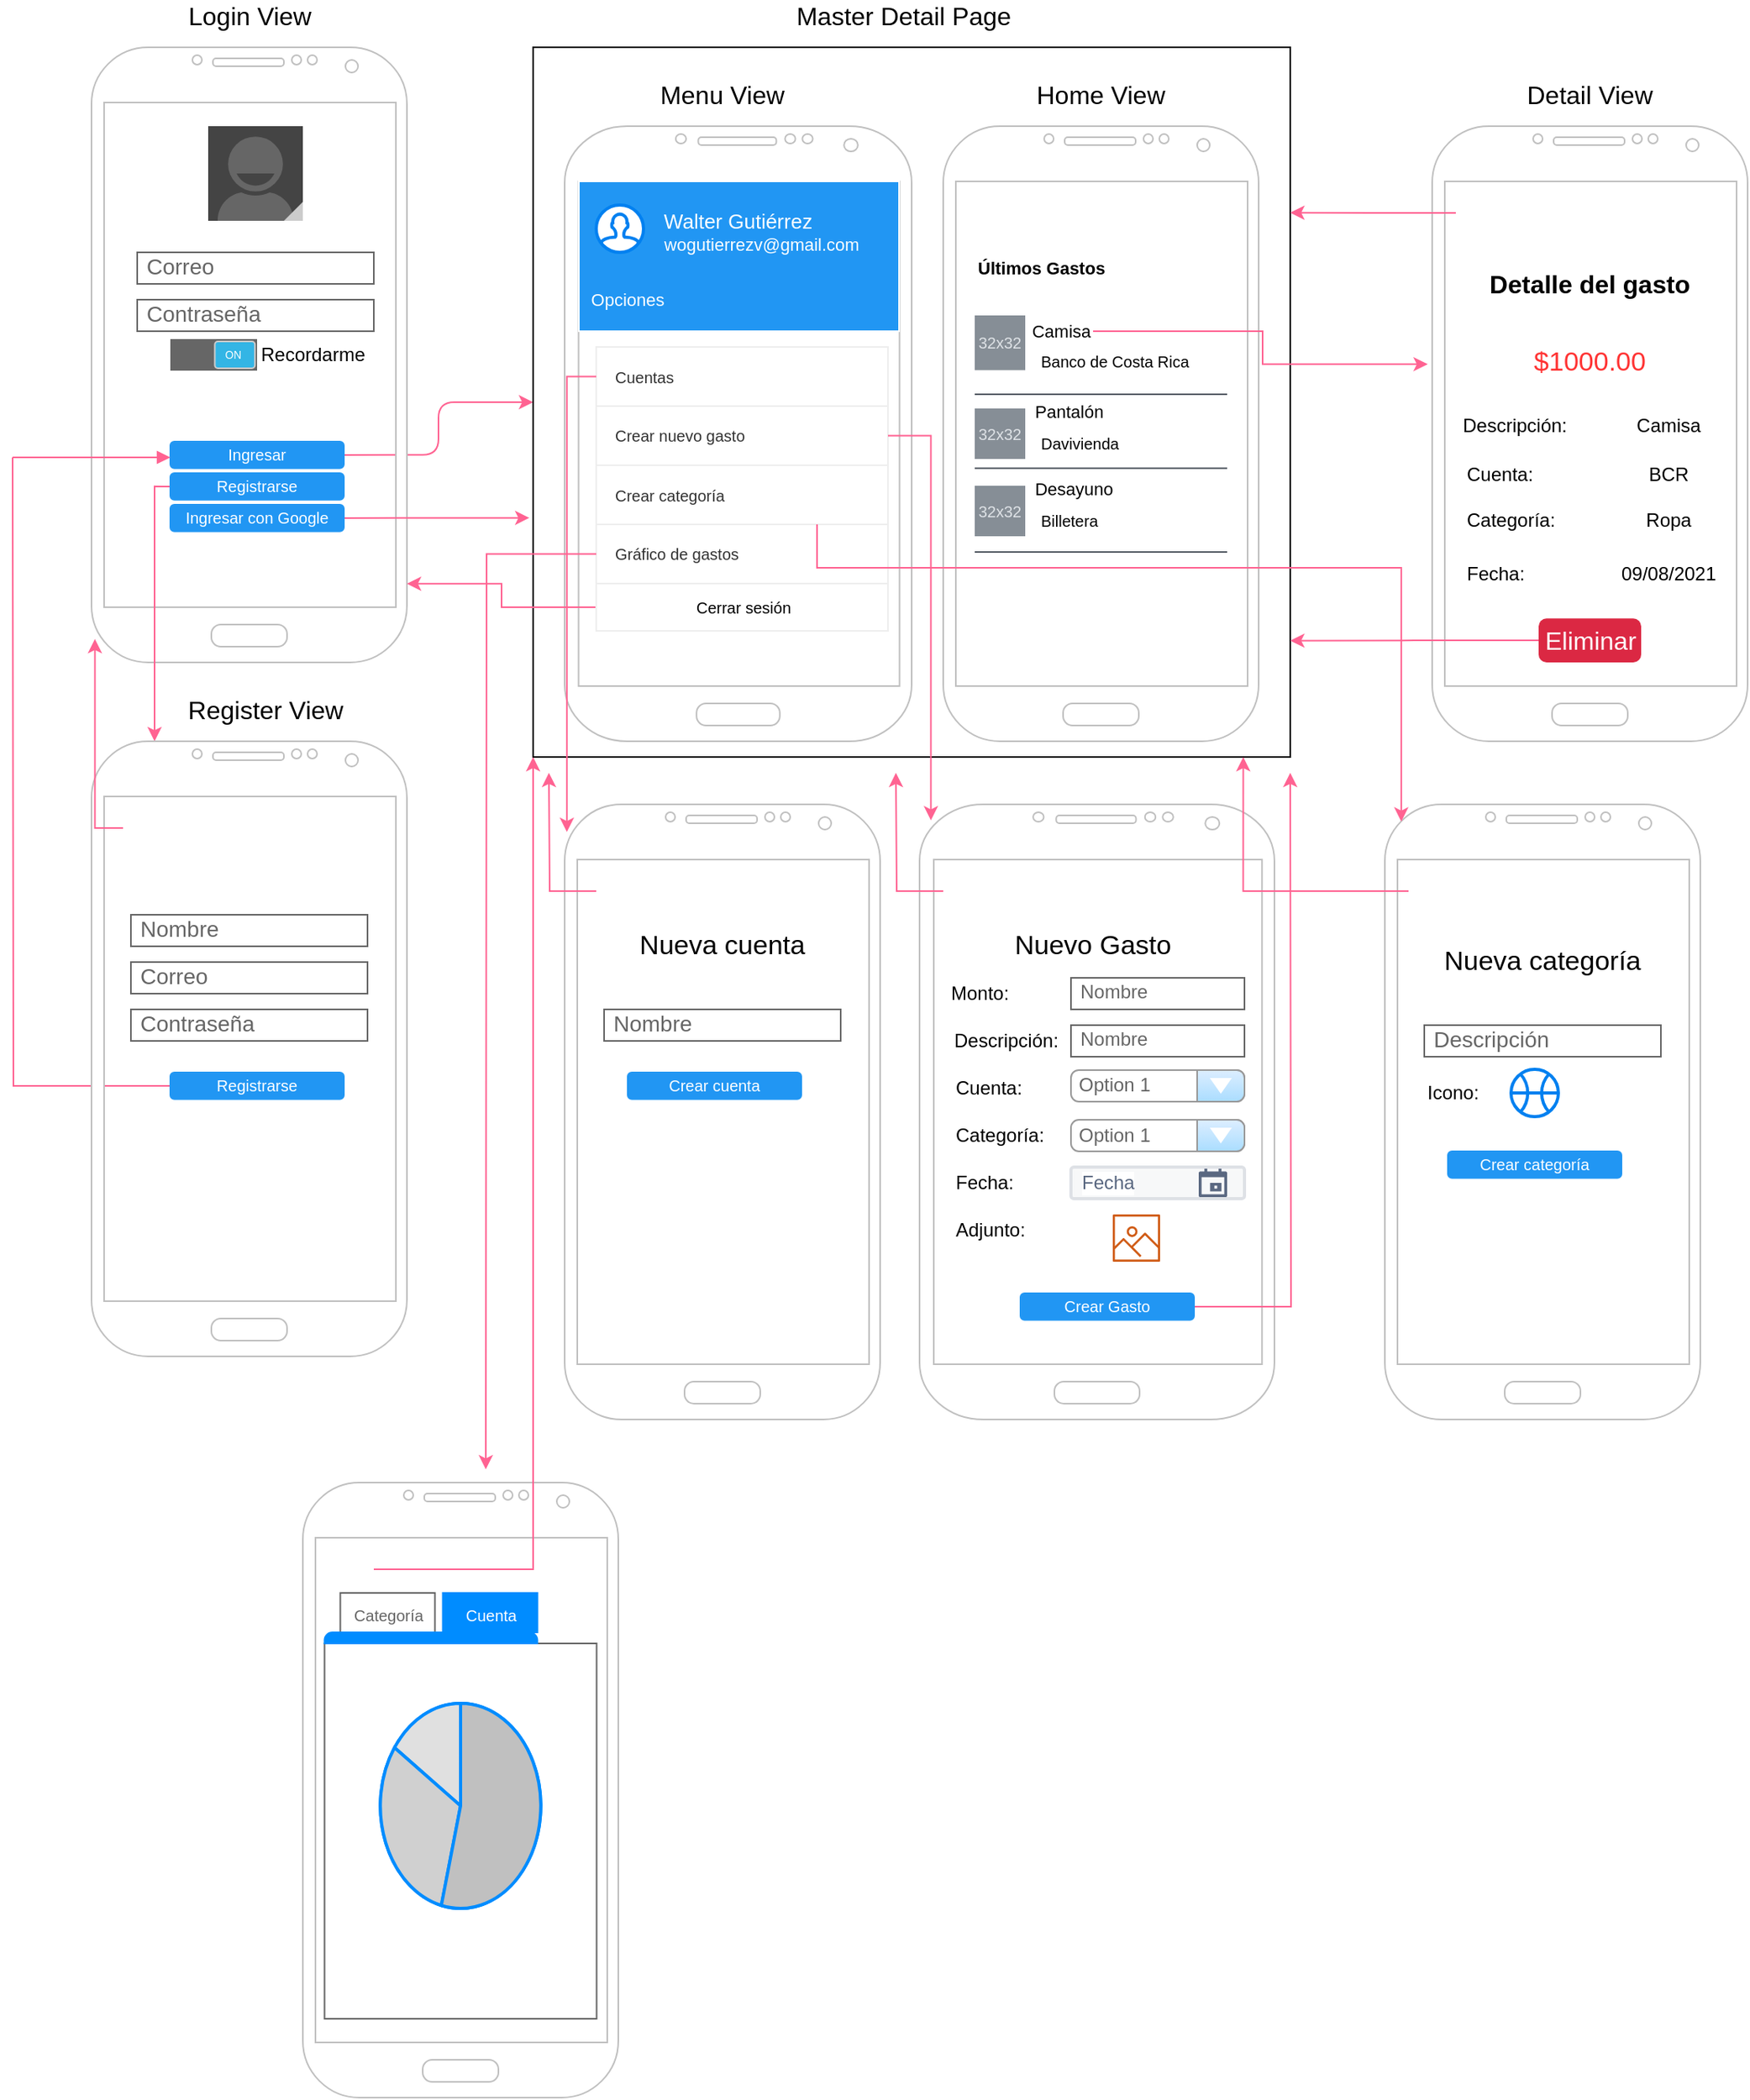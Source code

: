 <mxfile version="14.9.5" type="google"><diagram id="17ckjsf1trO65DXm7ldM" name="Proyecto Xamarin"><mxGraphModel dx="1152" dy="635" grid="1" gridSize="10" guides="1" tooltips="1" connect="1" arrows="1" fold="1" page="1" pageScale="1" pageWidth="1169" pageHeight="827" math="0" shadow="0"><root><mxCell id="0"/><mxCell id="1" parent="0"/><mxCell id="RorfYPa4QlDWnEFGYBEQ-38" value="" style="edgeStyle=orthogonalEdgeStyle;curved=0;rounded=1;sketch=0;orthogonalLoop=1;jettySize=auto;html=1;strokeColor=#FF6392;exitX=1;exitY=0.5;exitDx=0;exitDy=0;" edge="1" parent="1" source="RorfYPa4QlDWnEFGYBEQ-14" target="RorfYPa4QlDWnEFGYBEQ-37"><mxGeometry relative="1" as="geometry"/></mxCell><mxCell id="RorfYPa4QlDWnEFGYBEQ-4" value="" style="verticalLabelPosition=bottom;verticalAlign=top;html=1;shadow=0;dashed=0;strokeWidth=1;shape=mxgraph.android.phone2;strokeColor=#c0c0c0;" vertex="1" parent="1"><mxGeometry x="70" y="90" width="200" height="390" as="geometry"/></mxCell><mxCell id="RorfYPa4QlDWnEFGYBEQ-9" value="Correo" style="strokeWidth=1;shadow=0;dashed=0;align=center;html=1;shape=mxgraph.mockup.text.textBox;fontColor=#666666;align=left;fontSize=14;spacingLeft=4;spacingTop=-3;strokeColor=#666666;mainText=" vertex="1" parent="1"><mxGeometry x="99" y="220" width="150" height="20" as="geometry"/></mxCell><mxCell id="RorfYPa4QlDWnEFGYBEQ-10" value="Contraseña" style="strokeWidth=1;shadow=0;dashed=0;align=center;html=1;shape=mxgraph.mockup.text.textBox;fontColor=#666666;align=left;fontSize=14;spacingLeft=4;spacingTop=-3;strokeColor=#666666;mainText=" vertex="1" parent="1"><mxGeometry x="99" y="250" width="150" height="20" as="geometry"/></mxCell><mxCell id="RorfYPa4QlDWnEFGYBEQ-11" value="" style="verticalLabelPosition=bottom;verticalAlign=top;html=1;shadow=0;dashed=0;strokeWidth=1;shape=mxgraph.android.contact_badge_normal;" vertex="1" parent="1"><mxGeometry x="144" y="140" width="60" height="60" as="geometry"/></mxCell><mxCell id="RorfYPa4QlDWnEFGYBEQ-12" value="" style="verticalLabelPosition=bottom;verticalAlign=top;html=1;shadow=0;dashed=0;strokeWidth=1;shape=mxgraph.android.switch_on;fillColor=#666666;" vertex="1" parent="1"><mxGeometry x="120" y="275" width="55" height="20" as="geometry"/></mxCell><mxCell id="RorfYPa4QlDWnEFGYBEQ-13" value="Recordarme" style="text;html=1;strokeColor=none;fillColor=none;align=center;verticalAlign=middle;whiteSpace=wrap;rounded=0;" vertex="1" parent="1"><mxGeometry x="180" y="275" width="61" height="20" as="geometry"/></mxCell><mxCell id="RorfYPa4QlDWnEFGYBEQ-14" value="Ingresar" style="rounded=1;html=1;shadow=0;dashed=0;whiteSpace=wrap;fontSize=10;align=center;fontColor=#ffffff;fillColor=#2196f3;strokeColor=#2196f3;" vertex="1" parent="1"><mxGeometry x="120" y="340" width="110" height="16.88" as="geometry"/></mxCell><mxCell id="RorfYPa4QlDWnEFGYBEQ-134" style="edgeStyle=orthogonalEdgeStyle;rounded=0;sketch=0;orthogonalLoop=1;jettySize=auto;html=1;exitX=0;exitY=0.5;exitDx=0;exitDy=0;entryX=0.2;entryY=0;entryDx=0;entryDy=0;entryPerimeter=0;fontSize=17;fontColor=#000000;endArrow=classic;endFill=1;strokeColor=#FF6392;strokeWidth=1;verticalAlign=top;" edge="1" parent="1" source="RorfYPa4QlDWnEFGYBEQ-15" target="RorfYPa4QlDWnEFGYBEQ-27"><mxGeometry relative="1" as="geometry"><Array as="points"><mxPoint x="110" y="368"/></Array></mxGeometry></mxCell><mxCell id="RorfYPa4QlDWnEFGYBEQ-15" value="Registrarse" style="rounded=1;html=1;shadow=0;dashed=0;whiteSpace=wrap;fontSize=10;align=center;fontColor=#ffffff;fillColor=#2196f3;strokeColor=#2196f3;" vertex="1" parent="1"><mxGeometry x="120" y="360" width="110" height="16.88" as="geometry"/></mxCell><mxCell id="RorfYPa4QlDWnEFGYBEQ-70" style="edgeStyle=orthogonalEdgeStyle;curved=0;rounded=1;sketch=0;orthogonalLoop=1;jettySize=auto;html=1;exitX=1;exitY=0.5;exitDx=0;exitDy=0;entryX=-0.005;entryY=0.663;entryDx=0;entryDy=0;entryPerimeter=0;fontSize=11;fontColor=#FFFFFF;strokeColor=#FF6392;" edge="1" parent="1" source="RorfYPa4QlDWnEFGYBEQ-16" target="RorfYPa4QlDWnEFGYBEQ-37"><mxGeometry relative="1" as="geometry"/></mxCell><mxCell id="RorfYPa4QlDWnEFGYBEQ-16" value="Ingresar con Google" style="rounded=1;html=1;shadow=0;dashed=0;whiteSpace=wrap;fontSize=10;align=center;fontColor=#ffffff;fillColor=#2196f3;strokeColor=#2196f3;" vertex="1" parent="1"><mxGeometry x="120" y="380" width="110" height="16.88" as="geometry"/></mxCell><mxCell id="RorfYPa4QlDWnEFGYBEQ-20" value="Correo" style="strokeWidth=1;shadow=0;dashed=0;align=center;html=1;shape=mxgraph.mockup.text.textBox;fontColor=#666666;align=left;fontSize=14;spacingLeft=4;spacingTop=-3;strokeColor=#666666;mainText=" vertex="1" parent="1"><mxGeometry x="95" y="670" width="150" height="20" as="geometry"/></mxCell><mxCell id="RorfYPa4QlDWnEFGYBEQ-21" value="Contraseña" style="strokeWidth=1;shadow=0;dashed=0;align=center;html=1;shape=mxgraph.mockup.text.textBox;fontColor=#666666;align=left;fontSize=14;spacingLeft=4;spacingTop=-3;strokeColor=#666666;mainText=" vertex="1" parent="1"><mxGeometry x="95" y="700" width="150" height="20" as="geometry"/></mxCell><mxCell id="RorfYPa4QlDWnEFGYBEQ-116" style="edgeStyle=orthogonalEdgeStyle;rounded=0;sketch=0;orthogonalLoop=1;jettySize=auto;html=1;fontSize=16;fontColor=#000000;endArrow=none;endFill=0;strokeColor=#FF6392;strokeWidth=1;verticalAlign=top;" edge="1" parent="1" source="RorfYPa4QlDWnEFGYBEQ-22"><mxGeometry relative="1" as="geometry"><mxPoint x="20" y="350" as="targetPoint"/></mxGeometry></mxCell><mxCell id="RorfYPa4QlDWnEFGYBEQ-22" value="Registrarse" style="rounded=1;html=1;shadow=0;dashed=0;whiteSpace=wrap;fontSize=10;align=center;fontColor=#ffffff;fillColor=#2196f3;strokeColor=#2196f3;" vertex="1" parent="1"><mxGeometry x="120" y="740" width="110" height="16.88" as="geometry"/></mxCell><mxCell id="RorfYPa4QlDWnEFGYBEQ-26" value="Login View" style="text;html=1;strokeColor=none;fillColor=none;align=center;verticalAlign=middle;whiteSpace=wrap;rounded=0;fontSize=16;" vertex="1" parent="1"><mxGeometry x="122.5" y="60" width="95" height="20" as="geometry"/></mxCell><mxCell id="RorfYPa4QlDWnEFGYBEQ-27" value="" style="verticalLabelPosition=bottom;verticalAlign=top;html=1;shadow=0;dashed=0;strokeWidth=1;shape=mxgraph.android.phone2;strokeColor=#c0c0c0;" vertex="1" parent="1"><mxGeometry x="70" y="530" width="200" height="390" as="geometry"/></mxCell><mxCell id="RorfYPa4QlDWnEFGYBEQ-30" value="Register View" style="text;html=1;strokeColor=none;fillColor=none;align=center;verticalAlign=middle;whiteSpace=wrap;rounded=0;fontSize=16;" vertex="1" parent="1"><mxGeometry x="122.5" y="500" width="115" height="20" as="geometry"/></mxCell><mxCell id="RorfYPa4QlDWnEFGYBEQ-37" value="" style="html=1;rounded=0;labelBackgroundColor=none;sketch=0;fillColor=none;" vertex="1" parent="1"><mxGeometry x="350" y="90" width="480" height="450" as="geometry"/></mxCell><mxCell id="RorfYPa4QlDWnEFGYBEQ-39" value="Master Detail Page" style="text;html=1;strokeColor=none;fillColor=none;align=center;verticalAlign=middle;whiteSpace=wrap;rounded=0;labelBackgroundColor=none;sketch=0;fontSize=16;" vertex="1" parent="1"><mxGeometry x="505" y="60" width="160" height="20" as="geometry"/></mxCell><mxCell id="RorfYPa4QlDWnEFGYBEQ-41" value="" style="verticalLabelPosition=bottom;verticalAlign=top;html=1;shadow=0;dashed=0;strokeWidth=1;shape=mxgraph.android.phone2;strokeColor=#c0c0c0;rounded=0;labelBackgroundColor=none;sketch=0;fontSize=16;" vertex="1" parent="1"><mxGeometry x="370" y="140" width="220" height="390" as="geometry"/></mxCell><mxCell id="RorfYPa4QlDWnEFGYBEQ-42" value="" style="verticalLabelPosition=bottom;verticalAlign=top;html=1;shadow=0;dashed=0;strokeWidth=1;shape=mxgraph.android.phone2;strokeColor=#c0c0c0;rounded=0;labelBackgroundColor=none;sketch=0;fontSize=16;" vertex="1" parent="1"><mxGeometry x="610" y="140" width="200" height="390" as="geometry"/></mxCell><mxCell id="RorfYPa4QlDWnEFGYBEQ-43" style="edgeStyle=orthogonalEdgeStyle;curved=0;rounded=1;sketch=0;orthogonalLoop=1;jettySize=auto;html=1;exitX=0.5;exitY=1;exitDx=0;exitDy=0;fontSize=16;strokeColor=#FF6392;" edge="1" parent="1" source="RorfYPa4QlDWnEFGYBEQ-39" target="RorfYPa4QlDWnEFGYBEQ-39"><mxGeometry relative="1" as="geometry"/></mxCell><mxCell id="RorfYPa4QlDWnEFGYBEQ-44" value="Menu View" style="text;html=1;strokeColor=none;fillColor=none;align=center;verticalAlign=middle;whiteSpace=wrap;rounded=0;labelBackgroundColor=none;sketch=0;fontSize=16;" vertex="1" parent="1"><mxGeometry x="420" y="110" width="100" height="20" as="geometry"/></mxCell><mxCell id="RorfYPa4QlDWnEFGYBEQ-45" value="Home View" style="text;html=1;strokeColor=none;fillColor=none;align=center;verticalAlign=middle;whiteSpace=wrap;rounded=0;labelBackgroundColor=none;sketch=0;fontSize=16;" vertex="1" parent="1"><mxGeometry x="660" y="110" width="100" height="20" as="geometry"/></mxCell><mxCell id="RorfYPa4QlDWnEFGYBEQ-68" value="" style="rounded=0;whiteSpace=wrap;html=1;labelBackgroundColor=none;sketch=0;fontSize=11;strokeColor=#FFFFFF;fillColor=#2196f3;" vertex="1" parent="1"><mxGeometry x="379" y="175" width="203" height="95" as="geometry"/></mxCell><mxCell id="RorfYPa4QlDWnEFGYBEQ-63" value="Walter Gutiérrez" style="text;html=1;strokeColor=none;fillColor=none;align=center;verticalAlign=middle;whiteSpace=wrap;rounded=0;labelBackgroundColor=none;sketch=0;fontSize=13;fontColor=#FFFFFF;" vertex="1" parent="1"><mxGeometry x="430" y="190" width="100" height="20" as="geometry"/></mxCell><mxCell id="RorfYPa4QlDWnEFGYBEQ-62" value="" style="html=1;verticalLabelPosition=bottom;align=center;labelBackgroundColor=#ffffff;verticalAlign=top;strokeWidth=2;strokeColor=#0080F0;shadow=0;dashed=0;shape=mxgraph.ios7.icons.user;rounded=0;sketch=0;fontSize=16;fillColor=#FFFFFF;" vertex="1" parent="1"><mxGeometry x="390" y="190" width="30" height="30" as="geometry"/></mxCell><mxCell id="RorfYPa4QlDWnEFGYBEQ-64" value="wogutierrezv@gmail.com" style="text;html=1;strokeColor=none;fillColor=none;align=center;verticalAlign=middle;whiteSpace=wrap;rounded=0;labelBackgroundColor=none;sketch=0;fontSize=11;fontColor=#FFFFFF;" vertex="1" parent="1"><mxGeometry x="470" y="200" width="50" height="30" as="geometry"/></mxCell><mxCell id="RorfYPa4QlDWnEFGYBEQ-69" value="Opciones" style="text;html=1;align=center;verticalAlign=middle;whiteSpace=wrap;rounded=0;labelBackgroundColor=none;sketch=0;fontSize=11;fontColor=#FFFFFF;" vertex="1" parent="1"><mxGeometry x="390" y="240" width="40" height="20" as="geometry"/></mxCell><mxCell id="RorfYPa4QlDWnEFGYBEQ-72" value="" style="strokeWidth=1;html=1;shadow=0;dashed=0;shape=mxgraph.android.rrect;rSize=0;strokeColor=#eeeeee;fillColor=#ffffff;gradientColor=none;rounded=0;labelBackgroundColor=none;sketch=0;fontSize=12;fontColor=#FFFFFF;" vertex="1" parent="1"><mxGeometry x="390" y="280" width="185" height="150" as="geometry"/></mxCell><mxCell id="RorfYPa4QlDWnEFGYBEQ-73" value="Cuentas" style="strokeColor=inherit;fillColor=inherit;gradientColor=inherit;strokeWidth=1;html=1;shadow=0;dashed=0;shape=mxgraph.android.rrect;rSize=0;align=left;spacingLeft=10;fontSize=10;fontColor=#333333;" vertex="1" parent="RorfYPa4QlDWnEFGYBEQ-72"><mxGeometry width="185" height="37.5" as="geometry"/></mxCell><mxCell id="RorfYPa4QlDWnEFGYBEQ-74" value="&lt;font style=&quot;font-size: 10px&quot;&gt;Crear nuevo gasto&lt;/font&gt;" style="strokeColor=inherit;fillColor=inherit;gradientColor=inherit;strokeWidth=1;html=1;shadow=0;dashed=0;shape=mxgraph.android.rrect;rSize=0;align=left;spacingLeft=10;fontSize=8;fontColor=#333333;" vertex="1" parent="RorfYPa4QlDWnEFGYBEQ-72"><mxGeometry y="37.5" width="185" height="37.5" as="geometry"/></mxCell><mxCell id="RorfYPa4QlDWnEFGYBEQ-75" value="&lt;font style=&quot;font-size: 10px&quot;&gt;Crear categoría&lt;/font&gt;" style="strokeColor=inherit;fillColor=inherit;gradientColor=inherit;strokeWidth=1;html=1;shadow=0;dashed=0;shape=mxgraph.android.rrect;rSize=0;align=left;spacingLeft=10;fontSize=8;fontColor=#333333;" vertex="1" parent="RorfYPa4QlDWnEFGYBEQ-72"><mxGeometry y="75" width="185" height="37.5" as="geometry"/></mxCell><mxCell id="RorfYPa4QlDWnEFGYBEQ-76" value="&lt;font style=&quot;font-size: 10px&quot;&gt;Gráfico de gastos&lt;/font&gt;" style="strokeColor=inherit;fillColor=inherit;gradientColor=inherit;strokeWidth=1;html=1;shadow=0;dashed=0;shape=mxgraph.android.rrect;rSize=0;align=left;spacingLeft=10;fontSize=8;fontColor=#333333;" vertex="1" parent="RorfYPa4QlDWnEFGYBEQ-72"><mxGeometry y="112.5" width="185" height="37.5" as="geometry"/></mxCell><mxCell id="RorfYPa4QlDWnEFGYBEQ-78" value="Nombre" style="strokeWidth=1;shadow=0;dashed=0;align=center;html=1;shape=mxgraph.mockup.text.textBox;fontColor=#666666;align=left;fontSize=14;spacingLeft=4;spacingTop=-3;strokeColor=#666666;mainText=" vertex="1" parent="1"><mxGeometry x="95" y="640" width="150" height="20" as="geometry"/></mxCell><mxCell id="RorfYPa4QlDWnEFGYBEQ-88" value="" style="shape=image;html=1;verticalAlign=top;verticalLabelPosition=bottom;labelBackgroundColor=#ffffff;imageAspect=0;aspect=fixed;image=https://cdn4.iconfinder.com/data/icons/evil-icons-user-interface/64/menu-128.png;rounded=0;sketch=0;fontSize=10;fontColor=#FFFFFF;strokeColor=#FFFFFF;fillColor=none;" vertex="1" parent="1"><mxGeometry x="630" y="185" width="25" height="25" as="geometry"/></mxCell><mxCell id="RorfYPa4QlDWnEFGYBEQ-89" value="32x32" style="strokeColor=none;html=1;whiteSpace=wrap;fillColor=#868E96;fontColor=#DEE2E6;rounded=0;labelBackgroundColor=none;sketch=0;fontSize=10;aspect=fixed;glass=0;shadow=0;" vertex="1" parent="1"><mxGeometry x="630" y="260" width="32" height="34.71" as="geometry"/></mxCell><mxCell id="RorfYPa4QlDWnEFGYBEQ-91" value="32x32" style="strokeColor=none;html=1;whiteSpace=wrap;fillColor=#868E96;fontColor=#DEE2E6;rounded=0;labelBackgroundColor=none;sketch=0;fontSize=10;" vertex="1" parent="1"><mxGeometry x="630" y="319" width="32" height="32" as="geometry"/></mxCell><mxCell id="RorfYPa4QlDWnEFGYBEQ-93" value="32x32" style="strokeColor=none;html=1;whiteSpace=wrap;fillColor=#868E96;fontColor=#DEE2E6;rounded=0;labelBackgroundColor=none;sketch=0;fontSize=10;aspect=fixed;rotation=0;" vertex="1" parent="1"><mxGeometry x="630" y="368" width="32" height="32" as="geometry"/></mxCell><mxCell id="RorfYPa4QlDWnEFGYBEQ-96" value="Últimos Gastos" style="text;html=1;strokeColor=none;fillColor=none;align=left;verticalAlign=middle;whiteSpace=wrap;rounded=0;labelBackgroundColor=none;sketch=0;fontSize=11;fontStyle=1" vertex="1" parent="1"><mxGeometry x="630" y="220" width="90" height="20" as="geometry"/></mxCell><mxCell id="RorfYPa4QlDWnEFGYBEQ-113" style="edgeStyle=orthogonalEdgeStyle;rounded=0;sketch=0;orthogonalLoop=1;jettySize=auto;html=1;exitX=1;exitY=0.5;exitDx=0;exitDy=0;entryX=-0.014;entryY=0.387;entryDx=0;entryDy=0;entryPerimeter=0;fontSize=10;fontColor=#000000;endArrow=classic;endFill=1;strokeWidth=1;verticalAlign=top;strokeColor=#FF6392;" edge="1" parent="1" source="RorfYPa4QlDWnEFGYBEQ-98" target="RorfYPa4QlDWnEFGYBEQ-102"><mxGeometry relative="1" as="geometry"/></mxCell><mxCell id="RorfYPa4QlDWnEFGYBEQ-98" value="Camisa" style="text;html=1;strokeColor=none;fillColor=none;align=center;verticalAlign=middle;whiteSpace=wrap;rounded=0;labelBackgroundColor=none;sketch=0;fontSize=11;fontColor=#000000;" vertex="1" parent="1"><mxGeometry x="665" y="260" width="40" height="20" as="geometry"/></mxCell><mxCell id="RorfYPa4QlDWnEFGYBEQ-99" value="Banco de Costa Rica" style="text;html=1;strokeColor=none;fillColor=none;align=left;verticalAlign=middle;whiteSpace=wrap;rounded=0;labelBackgroundColor=none;sketch=0;fontSize=10;fontColor=#000000;" vertex="1" parent="1"><mxGeometry x="670" y="279" width="125" height="20" as="geometry"/></mxCell><mxCell id="RorfYPa4QlDWnEFGYBEQ-102" value="" style="verticalLabelPosition=bottom;verticalAlign=top;html=1;shadow=0;dashed=0;strokeWidth=1;shape=mxgraph.android.phone2;strokeColor=#c0c0c0;rounded=0;glass=0;labelBackgroundColor=none;sketch=0;fontSize=10;fontColor=#000000;fillColor=none;" vertex="1" parent="1"><mxGeometry x="920" y="140" width="200" height="390" as="geometry"/></mxCell><mxCell id="RorfYPa4QlDWnEFGYBEQ-109" value="" style="edgeStyle=orthogonalEdgeStyle;html=1;endArrow=none;elbow=vertical;startArrow=none;endFill=0;strokeColor=#545B64;rounded=0;fontSize=10;fontColor=#000000;verticalAlign=top;" edge="1" parent="1"><mxGeometry width="100" relative="1" as="geometry"><mxPoint x="630" y="310" as="sourcePoint"/><mxPoint x="790" y="310" as="targetPoint"/></mxGeometry></mxCell><mxCell id="RorfYPa4QlDWnEFGYBEQ-114" value="Detail View" style="text;html=1;strokeColor=none;fillColor=none;align=center;verticalAlign=middle;whiteSpace=wrap;rounded=0;shadow=0;glass=0;labelBackgroundColor=none;sketch=0;fontSize=16;fontColor=#000000;" vertex="1" parent="1"><mxGeometry x="965" y="110" width="110" height="20" as="geometry"/></mxCell><mxCell id="RorfYPa4QlDWnEFGYBEQ-117" value="" style="edgeStyle=orthogonalEdgeStyle;html=1;endArrow=block;elbow=vertical;startArrow=none;endFill=1;rounded=0;fontSize=16;fontColor=#000000;verticalAlign=top;strokeColor=#FF6392;" edge="1" parent="1"><mxGeometry width="100" relative="1" as="geometry"><mxPoint x="20" y="350" as="sourcePoint"/><mxPoint x="120" y="350" as="targetPoint"/></mxGeometry></mxCell><mxCell id="RorfYPa4QlDWnEFGYBEQ-132" style="edgeStyle=orthogonalEdgeStyle;rounded=0;sketch=0;orthogonalLoop=1;jettySize=auto;html=1;entryX=1;entryY=0.233;entryDx=0;entryDy=0;entryPerimeter=0;fontSize=17;fontColor=#000000;endArrow=classic;endFill=1;strokeColor=#FF6392;strokeWidth=1;verticalAlign=top;" edge="1" parent="1" source="RorfYPa4QlDWnEFGYBEQ-119" target="RorfYPa4QlDWnEFGYBEQ-37"><mxGeometry relative="1" as="geometry"/></mxCell><mxCell id="RorfYPa4QlDWnEFGYBEQ-119" value="" style="shape=image;verticalAlign=top;verticalLabelPosition=bottom;labelBackgroundColor=#ffffff;imageAspect=0;aspect=fixed;image=https://cdn4.iconfinder.com/data/icons/glyphs/24/icons_arrow-128.png;rounded=0;shadow=0;glass=0;sketch=0;fontSize=16;strokeColor=#000000;fillColor=none;html=1;" vertex="1" parent="1"><mxGeometry x="935" y="180" width="30" height="30" as="geometry"/></mxCell><mxCell id="RorfYPa4QlDWnEFGYBEQ-120" value="Detalle del gasto" style="text;html=1;strokeColor=none;fillColor=none;align=center;verticalAlign=middle;whiteSpace=wrap;rounded=0;shadow=0;glass=0;labelBackgroundColor=none;sketch=0;fontSize=16;fontColor=#000000;fontStyle=1" vertex="1" parent="1"><mxGeometry x="940" y="230" width="160" height="20" as="geometry"/></mxCell><mxCell id="RorfYPa4QlDWnEFGYBEQ-121" value="$1000.00" style="text;html=1;strokeColor=none;fillColor=none;align=center;verticalAlign=middle;whiteSpace=wrap;rounded=0;shadow=0;glass=0;labelBackgroundColor=none;sketch=0;fontSize=17;fontColor=#FF3333;" vertex="1" parent="1"><mxGeometry x="1000" y="280" width="40" height="20" as="geometry"/></mxCell><mxCell id="RorfYPa4QlDWnEFGYBEQ-122" value="Descripción:" style="text;html=1;strokeColor=none;fillColor=none;align=center;verticalAlign=middle;whiteSpace=wrap;rounded=0;shadow=0;glass=0;labelBackgroundColor=none;sketch=0;fontSize=12;" vertex="1" parent="1"><mxGeometry x="940" y="320" width="65" height="20" as="geometry"/></mxCell><mxCell id="RorfYPa4QlDWnEFGYBEQ-123" value="Cuenta:" style="text;html=1;strokeColor=none;fillColor=none;align=left;verticalAlign=middle;whiteSpace=wrap;rounded=0;shadow=0;glass=0;labelBackgroundColor=none;sketch=0;fontSize=12;fontColor=#000000;" vertex="1" parent="1"><mxGeometry x="940" y="351" width="65" height="20" as="geometry"/></mxCell><mxCell id="RorfYPa4QlDWnEFGYBEQ-124" value="Categoría:" style="text;html=1;strokeColor=none;fillColor=none;align=left;verticalAlign=middle;whiteSpace=wrap;rounded=0;shadow=0;glass=0;labelBackgroundColor=none;sketch=0;fontSize=12;fontColor=#000000;" vertex="1" parent="1"><mxGeometry x="940" y="380" width="65" height="20" as="geometry"/></mxCell><mxCell id="RorfYPa4QlDWnEFGYBEQ-125" value="Fecha:" style="text;html=1;strokeColor=none;fillColor=none;align=left;verticalAlign=middle;whiteSpace=wrap;rounded=0;shadow=0;glass=0;labelBackgroundColor=none;sketch=0;fontSize=12;fontColor=#000000;" vertex="1" parent="1"><mxGeometry x="940" y="414" width="65" height="20" as="geometry"/></mxCell><mxCell id="RorfYPa4QlDWnEFGYBEQ-126" value="Camisa" style="text;html=1;strokeColor=none;fillColor=none;align=center;verticalAlign=middle;whiteSpace=wrap;rounded=0;shadow=0;glass=0;labelBackgroundColor=none;sketch=0;fontSize=12;fontColor=#000000;" vertex="1" parent="1"><mxGeometry x="1050" y="320" width="40" height="20" as="geometry"/></mxCell><mxCell id="RorfYPa4QlDWnEFGYBEQ-127" value="BCR" style="text;html=1;strokeColor=none;fillColor=none;align=center;verticalAlign=middle;whiteSpace=wrap;rounded=0;shadow=0;glass=0;labelBackgroundColor=none;sketch=0;fontSize=12;fontColor=#000000;" vertex="1" parent="1"><mxGeometry x="1050" y="351" width="40" height="20" as="geometry"/></mxCell><mxCell id="RorfYPa4QlDWnEFGYBEQ-128" value="Ropa" style="text;html=1;strokeColor=none;fillColor=none;align=center;verticalAlign=middle;whiteSpace=wrap;rounded=0;shadow=0;glass=0;labelBackgroundColor=none;sketch=0;fontSize=12;fontColor=#000000;" vertex="1" parent="1"><mxGeometry x="1050" y="380" width="40" height="20" as="geometry"/></mxCell><mxCell id="RorfYPa4QlDWnEFGYBEQ-129" value="09/08/2021" style="text;html=1;strokeColor=none;fillColor=none;align=center;verticalAlign=middle;whiteSpace=wrap;rounded=0;shadow=0;glass=0;labelBackgroundColor=none;sketch=0;fontSize=12;fontColor=#000000;" vertex="1" parent="1"><mxGeometry x="1050" y="414" width="40" height="20" as="geometry"/></mxCell><mxCell id="RorfYPa4QlDWnEFGYBEQ-131" style="edgeStyle=orthogonalEdgeStyle;rounded=0;sketch=0;orthogonalLoop=1;jettySize=auto;html=1;entryX=1;entryY=0.836;entryDx=0;entryDy=0;entryPerimeter=0;fontSize=17;fontColor=#000000;endArrow=classic;endFill=1;strokeColor=#FF6392;strokeWidth=1;verticalAlign=top;" edge="1" parent="1" source="RorfYPa4QlDWnEFGYBEQ-130" target="RorfYPa4QlDWnEFGYBEQ-37"><mxGeometry relative="1" as="geometry"/></mxCell><mxCell id="RorfYPa4QlDWnEFGYBEQ-130" value="Eliminar" style="html=1;shadow=0;dashed=0;shape=mxgraph.bootstrap.rrect;rSize=5;strokeColor=none;strokeWidth=1;fillColor=#DB2843;fontColor=#FFFFFF;whiteSpace=wrap;align=center;verticalAlign=middle;spacingLeft=0;fontStyle=0;fontSize=16;spacing=5;rounded=0;glass=0;labelBackgroundColor=none;sketch=0;aspect=fixed;" vertex="1" parent="1"><mxGeometry x="987.5" y="452.14" width="65" height="27.86" as="geometry"/></mxCell><mxCell id="RorfYPa4QlDWnEFGYBEQ-136" style="edgeStyle=orthogonalEdgeStyle;rounded=0;sketch=0;orthogonalLoop=1;jettySize=auto;html=1;entryX=0.011;entryY=0.962;entryDx=0;entryDy=0;entryPerimeter=0;fontSize=17;fontColor=#000000;endArrow=classic;endFill=1;strokeColor=#FF6392;strokeWidth=1;verticalAlign=top;" edge="1" parent="1" source="RorfYPa4QlDWnEFGYBEQ-135" target="RorfYPa4QlDWnEFGYBEQ-4"><mxGeometry relative="1" as="geometry"><Array as="points"><mxPoint x="72" y="585"/></Array></mxGeometry></mxCell><mxCell id="RorfYPa4QlDWnEFGYBEQ-135" value="" style="shape=image;verticalAlign=top;verticalLabelPosition=bottom;labelBackgroundColor=#ffffff;imageAspect=0;aspect=fixed;image=https://cdn4.iconfinder.com/data/icons/glyphs/24/icons_arrow-128.png;rounded=0;shadow=0;glass=0;sketch=0;fontSize=16;strokeColor=#000000;fillColor=none;html=1;" vertex="1" parent="1"><mxGeometry x="90" y="570" width="30" height="30" as="geometry"/></mxCell><mxCell id="RorfYPa4QlDWnEFGYBEQ-138" value="" style="verticalLabelPosition=bottom;verticalAlign=top;html=1;shadow=0;dashed=0;strokeWidth=1;shape=mxgraph.android.phone2;strokeColor=#c0c0c0;rounded=0;glass=0;labelBackgroundColor=#ffffff;sketch=0;fontSize=17;fontColor=#000000;fillColor=none;" vertex="1" parent="1"><mxGeometry x="370" y="570" width="200" height="390" as="geometry"/></mxCell><mxCell id="RorfYPa4QlDWnEFGYBEQ-146" style="edgeStyle=orthogonalEdgeStyle;rounded=0;sketch=0;orthogonalLoop=1;jettySize=auto;html=1;fontSize=17;fontColor=#000000;endArrow=classic;endFill=1;strokeColor=#FF6392;strokeWidth=1;verticalAlign=top;" edge="1" parent="1" source="RorfYPa4QlDWnEFGYBEQ-139"><mxGeometry relative="1" as="geometry"><mxPoint x="360" y="550" as="targetPoint"/></mxGeometry></mxCell><mxCell id="RorfYPa4QlDWnEFGYBEQ-139" value="" style="shape=image;verticalAlign=top;verticalLabelPosition=bottom;labelBackgroundColor=#ffffff;imageAspect=0;aspect=fixed;image=https://cdn4.iconfinder.com/data/icons/glyphs/24/icons_arrow-128.png;rounded=0;shadow=0;glass=0;sketch=0;fontSize=16;strokeColor=#000000;fillColor=none;html=1;" vertex="1" parent="1"><mxGeometry x="390" y="610" width="30" height="30" as="geometry"/></mxCell><mxCell id="RorfYPa4QlDWnEFGYBEQ-140" value="Nombre" style="strokeWidth=1;shadow=0;dashed=0;align=center;html=1;shape=mxgraph.mockup.text.textBox;fontColor=#666666;align=left;fontSize=14;spacingLeft=4;spacingTop=-3;strokeColor=#666666;mainText=" vertex="1" parent="1"><mxGeometry x="395" y="700" width="150" height="20" as="geometry"/></mxCell><mxCell id="RorfYPa4QlDWnEFGYBEQ-141" value="Nueva cuenta" style="text;html=1;strokeColor=none;fillColor=none;align=center;verticalAlign=middle;whiteSpace=wrap;rounded=0;shadow=0;glass=0;labelBackgroundColor=#ffffff;sketch=0;fontSize=17;fontColor=#000000;" vertex="1" parent="1"><mxGeometry x="415" y="650" width="110" height="20" as="geometry"/></mxCell><mxCell id="RorfYPa4QlDWnEFGYBEQ-142" value="Crear cuenta" style="rounded=1;html=1;shadow=0;dashed=0;whiteSpace=wrap;fontSize=10;align=center;fontColor=#ffffff;fillColor=#2196f3;strokeColor=#2196f3;" vertex="1" parent="1"><mxGeometry x="410" y="740" width="110" height="16.88" as="geometry"/></mxCell><mxCell id="RorfYPa4QlDWnEFGYBEQ-144" style="edgeStyle=orthogonalEdgeStyle;rounded=0;sketch=0;orthogonalLoop=1;jettySize=auto;html=1;entryX=0.007;entryY=0.045;entryDx=0;entryDy=0;entryPerimeter=0;fontSize=17;fontColor=#000000;endArrow=classic;endFill=1;strokeColor=#FF6392;strokeWidth=1;verticalAlign=top;" edge="1" parent="1" source="RorfYPa4QlDWnEFGYBEQ-73" target="RorfYPa4QlDWnEFGYBEQ-138"><mxGeometry relative="1" as="geometry"><Array as="points"><mxPoint x="371" y="299"/></Array></mxGeometry></mxCell><mxCell id="RorfYPa4QlDWnEFGYBEQ-147" value="" style="verticalLabelPosition=bottom;verticalAlign=top;html=1;shadow=0;dashed=0;strokeWidth=1;shape=mxgraph.android.phone2;strokeColor=#c0c0c0;rounded=0;glass=0;labelBackgroundColor=#ffffff;sketch=0;fontSize=17;fontColor=#000000;fillColor=none;" vertex="1" parent="1"><mxGeometry x="595" y="570" width="225" height="390" as="geometry"/></mxCell><mxCell id="RorfYPa4QlDWnEFGYBEQ-154" style="edgeStyle=orthogonalEdgeStyle;rounded=0;sketch=0;orthogonalLoop=1;jettySize=auto;html=1;fontSize=17;fontColor=#000000;endArrow=classic;endFill=1;strokeColor=#FF6392;strokeWidth=1;verticalAlign=top;" edge="1" parent="1" source="RorfYPa4QlDWnEFGYBEQ-148"><mxGeometry relative="1" as="geometry"><mxPoint x="580.0" y="550" as="targetPoint"/></mxGeometry></mxCell><mxCell id="RorfYPa4QlDWnEFGYBEQ-148" value="" style="shape=image;verticalAlign=top;verticalLabelPosition=bottom;labelBackgroundColor=#ffffff;imageAspect=0;aspect=fixed;image=https://cdn4.iconfinder.com/data/icons/glyphs/24/icons_arrow-128.png;rounded=0;shadow=0;glass=0;sketch=0;fontSize=16;strokeColor=#000000;fillColor=none;html=1;" vertex="1" parent="1"><mxGeometry x="610" y="610" width="30" height="30" as="geometry"/></mxCell><mxCell id="RorfYPa4QlDWnEFGYBEQ-152" style="edgeStyle=orthogonalEdgeStyle;rounded=0;sketch=0;orthogonalLoop=1;jettySize=auto;html=1;entryX=0.032;entryY=0.026;entryDx=0;entryDy=0;entryPerimeter=0;fontSize=17;fontColor=#000000;endArrow=classic;endFill=1;strokeColor=#FF6392;strokeWidth=1;verticalAlign=top;" edge="1" parent="1" source="RorfYPa4QlDWnEFGYBEQ-74" target="RorfYPa4QlDWnEFGYBEQ-147"><mxGeometry relative="1" as="geometry"/></mxCell><mxCell id="RorfYPa4QlDWnEFGYBEQ-153" value="Nuevo Gasto" style="text;html=1;strokeColor=none;fillColor=none;align=center;verticalAlign=middle;whiteSpace=wrap;rounded=0;shadow=0;glass=0;labelBackgroundColor=#ffffff;sketch=0;fontSize=17;fontColor=#000000;" vertex="1" parent="1"><mxGeometry x="650" y="650" width="110" height="20" as="geometry"/></mxCell><mxCell id="RorfYPa4QlDWnEFGYBEQ-155" value="Monto:" style="text;html=1;strokeColor=none;fillColor=none;align=left;verticalAlign=middle;whiteSpace=wrap;rounded=0;shadow=0;glass=0;labelBackgroundColor=#ffffff;sketch=0;fontSize=12;fontColor=#000000;" vertex="1" parent="1"><mxGeometry x="613" y="680" width="40" height="20" as="geometry"/></mxCell><mxCell id="RorfYPa4QlDWnEFGYBEQ-156" value="Descripción:" style="text;html=1;strokeColor=none;fillColor=none;align=left;verticalAlign=middle;whiteSpace=wrap;rounded=0;shadow=0;glass=0;labelBackgroundColor=#ffffff;sketch=0;fontSize=12;fontColor=#000000;" vertex="1" parent="1"><mxGeometry x="615" y="710" width="40" height="20" as="geometry"/></mxCell><mxCell id="RorfYPa4QlDWnEFGYBEQ-158" value="Cuenta:" style="text;html=1;strokeColor=none;fillColor=none;align=left;verticalAlign=middle;whiteSpace=wrap;rounded=0;shadow=0;glass=0;labelBackgroundColor=#ffffff;sketch=0;fontSize=12;fontColor=#000000;" vertex="1" parent="1"><mxGeometry x="615.5" y="740" width="40" height="20" as="geometry"/></mxCell><mxCell id="RorfYPa4QlDWnEFGYBEQ-159" value="Categoría:" style="text;html=1;strokeColor=none;fillColor=none;align=left;verticalAlign=middle;whiteSpace=wrap;rounded=0;shadow=0;glass=0;labelBackgroundColor=#ffffff;sketch=0;fontSize=12;fontColor=#000000;" vertex="1" parent="1"><mxGeometry x="615.5" y="770" width="42.5" height="20" as="geometry"/></mxCell><mxCell id="RorfYPa4QlDWnEFGYBEQ-160" value="Fecha:" style="text;html=1;strokeColor=none;fillColor=none;align=left;verticalAlign=middle;whiteSpace=wrap;rounded=0;shadow=0;glass=0;labelBackgroundColor=#ffffff;sketch=0;fontSize=12;fontColor=#000000;" vertex="1" parent="1"><mxGeometry x="615.5" y="800" width="43.5" height="20" as="geometry"/></mxCell><mxCell id="RorfYPa4QlDWnEFGYBEQ-161" value="Adjunto:" style="text;html=1;strokeColor=none;fillColor=none;align=left;verticalAlign=middle;whiteSpace=wrap;rounded=0;shadow=0;glass=0;labelBackgroundColor=#ffffff;sketch=0;fontSize=12;fontColor=#000000;" vertex="1" parent="1"><mxGeometry x="615.5" y="830" width="47.5" height="20" as="geometry"/></mxCell><mxCell id="RorfYPa4QlDWnEFGYBEQ-164" value="Nombre" style="strokeWidth=1;shadow=0;dashed=0;align=center;html=1;shape=mxgraph.mockup.text.textBox;fontColor=#666666;align=left;fontSize=12;spacingLeft=4;spacingTop=-3;strokeColor=#666666;mainText=" vertex="1" parent="1"><mxGeometry x="691" y="680" width="110" height="20" as="geometry"/></mxCell><mxCell id="RorfYPa4QlDWnEFGYBEQ-165" value="Nombre" style="strokeWidth=1;shadow=0;dashed=0;align=center;html=1;shape=mxgraph.mockup.text.textBox;fontColor=#666666;align=left;fontSize=12;spacingLeft=4;spacingTop=-3;strokeColor=#666666;mainText=" vertex="1" parent="1"><mxGeometry x="691" y="710" width="110" height="20" as="geometry"/></mxCell><mxCell id="RorfYPa4QlDWnEFGYBEQ-168" value="Option 1" style="strokeWidth=1;shadow=0;dashed=0;align=center;html=1;shape=mxgraph.mockup.forms.comboBox;strokeColor=#999999;fillColor=#ddeeff;align=left;fillColor2=#aaddff;mainText=;fontColor=#666666;fontSize=12;spacingLeft=3;rounded=0;glass=0;labelBackgroundColor=#ffffff;sketch=0;" vertex="1" parent="1"><mxGeometry x="691" y="738.44" width="110" height="20" as="geometry"/></mxCell><mxCell id="RorfYPa4QlDWnEFGYBEQ-169" value="Option 1" style="strokeWidth=1;shadow=0;dashed=0;align=center;html=1;shape=mxgraph.mockup.forms.comboBox;strokeColor=#999999;fillColor=#ddeeff;align=left;fillColor2=#aaddff;mainText=;fontColor=#666666;fontSize=12;spacingLeft=3;rounded=0;glass=0;labelBackgroundColor=#ffffff;sketch=0;" vertex="1" parent="1"><mxGeometry x="691" y="770" width="110" height="20" as="geometry"/></mxCell><mxCell id="RorfYPa4QlDWnEFGYBEQ-171" value="Fecha" style="rounded=1;arcSize=9;fillColor=#F7F8F9;align=left;spacingLeft=5;strokeColor=#DEE1E6;html=1;strokeWidth=2;fontColor=#596780;fontSize=12;shadow=0;glass=0;labelBackgroundColor=#ffffff;sketch=0;" vertex="1" parent="1"><mxGeometry x="691" y="800" width="110" height="20" as="geometry"/></mxCell><mxCell id="RorfYPa4QlDWnEFGYBEQ-172" value="" style="shape=mxgraph.gmdl.calendar;fillColor=#5A6881;strokeColor=none" vertex="1" parent="RorfYPa4QlDWnEFGYBEQ-171"><mxGeometry x="1" y="0.5" width="18" height="18" relative="1" as="geometry"><mxPoint x="-29" y="-9" as="offset"/></mxGeometry></mxCell><mxCell id="RorfYPa4QlDWnEFGYBEQ-173" value="" style="outlineConnect=0;fontColor=#232F3E;gradientColor=none;fillColor=#D05C17;strokeColor=none;dashed=0;verticalLabelPosition=bottom;verticalAlign=top;align=center;html=1;fontSize=12;fontStyle=0;aspect=fixed;pointerEvents=1;shape=mxgraph.aws4.container_registry_image;rounded=0;shadow=0;glass=0;labelBackgroundColor=#ffffff;sketch=0;" vertex="1" parent="1"><mxGeometry x="717.5" y="830" width="30" height="30" as="geometry"/></mxCell><mxCell id="RorfYPa4QlDWnEFGYBEQ-177" style="edgeStyle=orthogonalEdgeStyle;rounded=0;sketch=0;orthogonalLoop=1;jettySize=auto;html=1;fontSize=12;fontColor=#000000;endArrow=classic;endFill=1;strokeColor=#FF6392;strokeWidth=1;verticalAlign=top;" edge="1" parent="1" source="RorfYPa4QlDWnEFGYBEQ-174"><mxGeometry relative="1" as="geometry"><mxPoint x="830.0" y="550" as="targetPoint"/></mxGeometry></mxCell><mxCell id="RorfYPa4QlDWnEFGYBEQ-174" value="Crear Gasto" style="rounded=1;html=1;shadow=0;dashed=0;whiteSpace=wrap;fontSize=10;align=center;fontColor=#ffffff;fillColor=#2196f3;strokeColor=#2196f3;" vertex="1" parent="1"><mxGeometry x="659" y="880" width="110" height="16.88" as="geometry"/></mxCell><mxCell id="RorfYPa4QlDWnEFGYBEQ-178" value="" style="verticalLabelPosition=bottom;verticalAlign=top;html=1;shadow=0;dashed=0;strokeWidth=1;shape=mxgraph.android.phone2;strokeColor=#c0c0c0;rounded=0;glass=0;labelBackgroundColor=#ffffff;sketch=0;fontSize=12;fontColor=#000000;fillColor=none;" vertex="1" parent="1"><mxGeometry x="890" y="570" width="200" height="390" as="geometry"/></mxCell><mxCell id="RorfYPa4QlDWnEFGYBEQ-185" style="edgeStyle=orthogonalEdgeStyle;rounded=0;sketch=0;orthogonalLoop=1;jettySize=auto;html=1;entryX=0.938;entryY=1;entryDx=0;entryDy=0;entryPerimeter=0;fontSize=12;fontColor=#000000;endArrow=classic;endFill=1;strokeColor=#FF6392;strokeWidth=1;verticalAlign=top;" edge="1" parent="1" source="RorfYPa4QlDWnEFGYBEQ-179" target="RorfYPa4QlDWnEFGYBEQ-37"><mxGeometry relative="1" as="geometry"/></mxCell><mxCell id="RorfYPa4QlDWnEFGYBEQ-179" value="" style="shape=image;verticalAlign=top;verticalLabelPosition=bottom;labelBackgroundColor=#ffffff;imageAspect=0;aspect=fixed;image=https://cdn4.iconfinder.com/data/icons/glyphs/24/icons_arrow-128.png;rounded=0;shadow=0;glass=0;sketch=0;fontSize=16;strokeColor=#000000;fillColor=none;html=1;" vertex="1" parent="1"><mxGeometry x="905" y="610" width="30" height="30" as="geometry"/></mxCell><mxCell id="RorfYPa4QlDWnEFGYBEQ-180" value="Nueva categoría" style="text;html=1;strokeColor=none;fillColor=none;align=center;verticalAlign=middle;whiteSpace=wrap;rounded=0;shadow=0;glass=0;labelBackgroundColor=#ffffff;sketch=0;fontSize=17;fontColor=#000000;" vertex="1" parent="1"><mxGeometry x="920" y="660" width="140" height="20" as="geometry"/></mxCell><mxCell id="RorfYPa4QlDWnEFGYBEQ-181" value="Descripción" style="strokeWidth=1;shadow=0;dashed=0;align=center;html=1;shape=mxgraph.mockup.text.textBox;fontColor=#666666;align=left;fontSize=14;spacingLeft=4;spacingTop=-3;strokeColor=#666666;mainText=" vertex="1" parent="1"><mxGeometry x="915" y="710" width="150" height="20" as="geometry"/></mxCell><mxCell id="RorfYPa4QlDWnEFGYBEQ-182" value="Crear categoría" style="rounded=1;html=1;shadow=0;dashed=0;whiteSpace=wrap;fontSize=10;align=center;fontColor=#ffffff;fillColor=#2196f3;strokeColor=#2196f3;" vertex="1" parent="1"><mxGeometry x="930" y="790" width="110" height="16.88" as="geometry"/></mxCell><mxCell id="RorfYPa4QlDWnEFGYBEQ-186" value="" style="edgeStyle=orthogonalEdgeStyle;html=1;endArrow=none;elbow=vertical;startArrow=none;endFill=0;strokeColor=#545B64;rounded=0;fontSize=10;fontColor=#000000;verticalAlign=top;" edge="1" parent="1"><mxGeometry width="100" relative="1" as="geometry"><mxPoint x="630.0" y="356.88" as="sourcePoint"/><mxPoint x="790.0" y="356.88" as="targetPoint"/></mxGeometry></mxCell><mxCell id="RorfYPa4QlDWnEFGYBEQ-187" value="" style="edgeStyle=orthogonalEdgeStyle;html=1;endArrow=none;elbow=vertical;startArrow=none;endFill=0;strokeColor=#545B64;rounded=0;fontSize=10;fontColor=#000000;verticalAlign=top;" edge="1" parent="1"><mxGeometry width="100" relative="1" as="geometry"><mxPoint x="630.0" y="410" as="sourcePoint"/><mxPoint x="790.0" y="410" as="targetPoint"/></mxGeometry></mxCell><mxCell id="RorfYPa4QlDWnEFGYBEQ-188" value="Pantalón" style="text;html=1;strokeColor=none;fillColor=none;align=center;verticalAlign=middle;whiteSpace=wrap;rounded=0;labelBackgroundColor=none;sketch=0;fontSize=11;fontColor=#000000;" vertex="1" parent="1"><mxGeometry x="670" y="311" width="40" height="20" as="geometry"/></mxCell><mxCell id="RorfYPa4QlDWnEFGYBEQ-189" value="Davivienda" style="text;html=1;strokeColor=none;fillColor=none;align=left;verticalAlign=middle;whiteSpace=wrap;rounded=0;labelBackgroundColor=none;sketch=0;fontSize=10;fontColor=#000000;" vertex="1" parent="1"><mxGeometry x="670" y="331" width="127.5" height="20" as="geometry"/></mxCell><mxCell id="RorfYPa4QlDWnEFGYBEQ-190" value="Desayuno" style="text;html=1;strokeColor=none;fillColor=none;align=center;verticalAlign=middle;whiteSpace=wrap;rounded=0;labelBackgroundColor=none;sketch=0;fontSize=11;fontColor=#000000;" vertex="1" parent="1"><mxGeometry x="658" y="360" width="70" height="20" as="geometry"/></mxCell><mxCell id="RorfYPa4QlDWnEFGYBEQ-191" value="Billetera" style="text;html=1;strokeColor=none;fillColor=none;align=left;verticalAlign=middle;whiteSpace=wrap;rounded=0;labelBackgroundColor=none;sketch=0;fontSize=10;fontColor=#000000;" vertex="1" parent="1"><mxGeometry x="670" y="380" width="125" height="20" as="geometry"/></mxCell><mxCell id="RorfYPa4QlDWnEFGYBEQ-192" value="Icono:" style="text;html=1;strokeColor=none;fillColor=none;align=left;verticalAlign=middle;whiteSpace=wrap;rounded=0;shadow=0;glass=0;labelBackgroundColor=#ffffff;sketch=0;fontSize=12;fontColor=#000000;" vertex="1" parent="1"><mxGeometry x="915" y="743" width="40" height="20" as="geometry"/></mxCell><mxCell id="RorfYPa4QlDWnEFGYBEQ-193" value="" style="html=1;verticalLabelPosition=bottom;align=center;labelBackgroundColor=#ffffff;verticalAlign=top;strokeWidth=2;strokeColor=#0080F0;shadow=0;dashed=0;shape=mxgraph.ios7.icons.basketball;rounded=0;glass=0;sketch=0;fontSize=12;fontColor=#000000;fillColor=none;" vertex="1" parent="1"><mxGeometry x="970" y="738" width="30" height="30" as="geometry"/></mxCell><mxCell id="RorfYPa4QlDWnEFGYBEQ-205" style="edgeStyle=orthogonalEdgeStyle;rounded=0;sketch=0;orthogonalLoop=1;jettySize=auto;html=1;entryX=1;entryY=0.872;entryDx=0;entryDy=0;entryPerimeter=0;fontSize=10;fontColor=#000000;endArrow=classic;endFill=1;strokeColor=#FF6392;strokeWidth=1;verticalAlign=top;" edge="1" parent="1" source="RorfYPa4QlDWnEFGYBEQ-200" target="RorfYPa4QlDWnEFGYBEQ-4"><mxGeometry relative="1" as="geometry"/></mxCell><mxCell id="RorfYPa4QlDWnEFGYBEQ-200" value="Cerrar sesión" style="strokeWidth=1;html=1;shadow=0;dashed=0;shape=mxgraph.android.rrect;rSize=0;strokeColor=#eeeeee;fillColor=#ffffff;gradientColor=none;rounded=0;glass=0;labelBackgroundColor=none;sketch=0;fontSize=10;fontColor=#000000;align=center;" vertex="1" parent="1"><mxGeometry x="390" y="430" width="185" height="30" as="geometry"/></mxCell><mxCell id="RorfYPa4QlDWnEFGYBEQ-206" style="edgeStyle=orthogonalEdgeStyle;rounded=0;sketch=0;orthogonalLoop=1;jettySize=auto;html=1;entryX=0.052;entryY=0.028;entryDx=0;entryDy=0;entryPerimeter=0;fontSize=10;fontColor=#000000;endArrow=classic;endFill=1;strokeColor=#FF6392;strokeWidth=1;verticalAlign=top;" edge="1" parent="1" source="RorfYPa4QlDWnEFGYBEQ-75" target="RorfYPa4QlDWnEFGYBEQ-178"><mxGeometry relative="1" as="geometry"><Array as="points"><mxPoint x="530" y="420"/><mxPoint x="900" y="420"/></Array></mxGeometry></mxCell><mxCell id="RorfYPa4QlDWnEFGYBEQ-207" value="" style="verticalLabelPosition=bottom;verticalAlign=top;html=1;shadow=0;dashed=0;strokeWidth=1;shape=mxgraph.android.phone2;strokeColor=#c0c0c0;rounded=0;glass=0;labelBackgroundColor=none;sketch=0;fontSize=10;fontColor=#000000;fillColor=none;" vertex="1" parent="1"><mxGeometry x="204" y="1000" width="200" height="390" as="geometry"/></mxCell><mxCell id="RorfYPa4QlDWnEFGYBEQ-209" style="edgeStyle=orthogonalEdgeStyle;rounded=0;sketch=0;orthogonalLoop=1;jettySize=auto;html=1;entryX=0;entryY=1;entryDx=0;entryDy=0;fontSize=10;fontColor=#000000;endArrow=classic;endFill=1;strokeColor=#FF6392;strokeWidth=1;verticalAlign=top;" edge="1" parent="1" source="RorfYPa4QlDWnEFGYBEQ-208" target="RorfYPa4QlDWnEFGYBEQ-37"><mxGeometry relative="1" as="geometry"/></mxCell><mxCell id="RorfYPa4QlDWnEFGYBEQ-208" value="" style="shape=image;verticalAlign=top;verticalLabelPosition=bottom;labelBackgroundColor=#ffffff;imageAspect=0;aspect=fixed;image=https://cdn4.iconfinder.com/data/icons/glyphs/24/icons_arrow-128.png;rounded=0;shadow=0;glass=0;sketch=0;fontSize=16;strokeColor=#000000;fillColor=none;html=1;" vertex="1" parent="1"><mxGeometry x="219" y="1040" width="30" height="30" as="geometry"/></mxCell><mxCell id="RorfYPa4QlDWnEFGYBEQ-220" style="edgeStyle=orthogonalEdgeStyle;rounded=0;sketch=0;orthogonalLoop=1;jettySize=auto;html=1;fontSize=10;fontColor=#000000;endArrow=classic;endFill=1;strokeColor=#FF6392;strokeWidth=1;verticalAlign=top;" edge="1" parent="1" source="RorfYPa4QlDWnEFGYBEQ-76"><mxGeometry relative="1" as="geometry"><mxPoint x="320" y="991.667" as="targetPoint"/></mxGeometry></mxCell><mxCell id="RorfYPa4QlDWnEFGYBEQ-228" value="" style="strokeWidth=1;shadow=0;dashed=0;align=center;html=1;shape=mxgraph.mockup.containers.marginRect2;rectMarginTop=32;strokeColor=#666666;gradientColor=none;rounded=0;glass=0;labelBackgroundColor=none;sketch=0;fontSize=10;fontColor=#000000;" vertex="1" parent="1"><mxGeometry x="217.75" y="1070" width="172.5" height="270" as="geometry"/></mxCell><mxCell id="RorfYPa4QlDWnEFGYBEQ-229" value="&lt;font style=&quot;font-size: 10px&quot;&gt;Categoría&lt;/font&gt;" style="strokeColor=inherit;fillColor=inherit;gradientColor=inherit;strokeWidth=1;shadow=0;dashed=0;align=center;html=1;shape=mxgraph.mockup.containers.rrect;rSize=0;fontSize=17;fontColor=#666666;gradientColor=none;" vertex="1" parent="RorfYPa4QlDWnEFGYBEQ-228"><mxGeometry width="60" height="25" relative="1" as="geometry"><mxPoint x="10" as="offset"/></mxGeometry></mxCell><mxCell id="RorfYPa4QlDWnEFGYBEQ-230" value="&lt;font style=&quot;font-size: 10px&quot;&gt;Cuenta&lt;/font&gt;" style="strokeWidth=1;shadow=0;dashed=0;align=center;html=1;shape=mxgraph.mockup.containers.rrect;rSize=0;fontSize=17;fontColor=#ffffff;strokeColor=#008cff;fillColor=#008cff;" vertex="1" parent="RorfYPa4QlDWnEFGYBEQ-228"><mxGeometry width="60" height="25" relative="1" as="geometry"><mxPoint x="75" as="offset"/></mxGeometry></mxCell><mxCell id="RorfYPa4QlDWnEFGYBEQ-232" value="" style="strokeWidth=1;shadow=0;dashed=0;align=center;html=1;shape=mxgraph.mockup.containers.topButton;rSize=5;strokeColor=#008cff;fillColor=#008cff;gradientColor=none;resizeWidth=1;movable=0;deletable=1;" vertex="1" parent="RorfYPa4QlDWnEFGYBEQ-228"><mxGeometry width="134.949" height="7" relative="1" as="geometry"><mxPoint y="25" as="offset"/></mxGeometry></mxCell><mxCell id="RorfYPa4QlDWnEFGYBEQ-233" value="" style="verticalLabelPosition=bottom;shadow=0;dashed=0;align=center;html=1;verticalAlign=top;strokeWidth=1;shape=mxgraph.mockup.graphics.pieChart;strokeColor=#008cff;parts=10,20,35;partColors=#e0e0e0,#d0d0d0,#c0c0c0,#b0b0b0,#a0a0a0;strokeWidth=2;rounded=0;glass=0;labelBackgroundColor=none;sketch=0;fontSize=10;fontColor=#000000;fillColor=none;aspect=fixed;" vertex="1" parent="RorfYPa4QlDWnEFGYBEQ-228"><mxGeometry x="35.39" y="70" width="101.71" height="130" as="geometry"/></mxCell></root></mxGraphModel></diagram></mxfile>